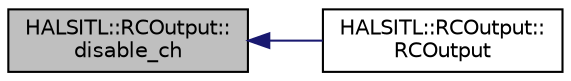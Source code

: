 digraph "HALSITL::RCOutput::disable_ch"
{
 // INTERACTIVE_SVG=YES
  edge [fontname="Helvetica",fontsize="10",labelfontname="Helvetica",labelfontsize="10"];
  node [fontname="Helvetica",fontsize="10",shape=record];
  rankdir="LR";
  Node1 [label="HALSITL::RCOutput::\ldisable_ch",height=0.2,width=0.4,color="black", fillcolor="grey75", style="filled", fontcolor="black"];
  Node1 -> Node2 [dir="back",color="midnightblue",fontsize="10",style="solid",fontname="Helvetica"];
  Node2 [label="HALSITL::RCOutput::\lRCOutput",height=0.2,width=0.4,color="black", fillcolor="white", style="filled",URL="$classHALSITL_1_1RCOutput.html#aa91d2a44ee8c039c9dbc0846a8fa1dd7"];
}
